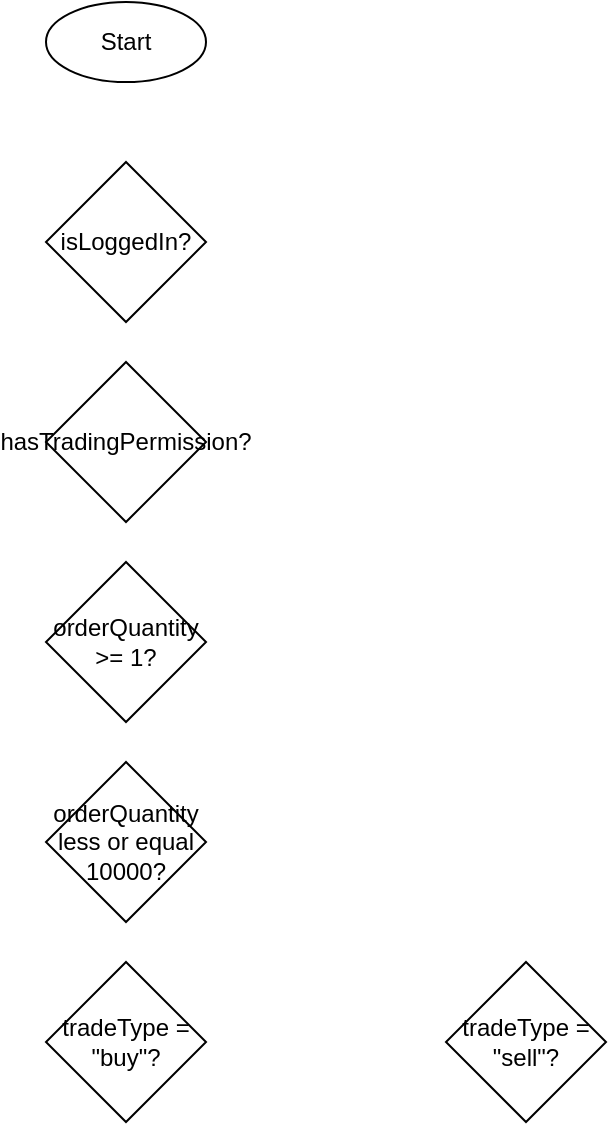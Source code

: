 <mxfile>
  <diagram id="D8sXcglP-9mpBbto9-h7" name="Page-1">
    <mxGraphModel dx="2499" dy="1351" grid="1" gridSize="10" guides="1" tooltips="1" connect="1" arrows="1" fold="1" page="1" pageScale="1" pageWidth="850" pageHeight="1100" math="0" shadow="0">
      <root>
        <mxCell id="0"/>
        <mxCell id="1" parent="0"/>
        <mxCell id="Start" value="Start" style="ellipse;whiteSpace=wrap;html=1;" vertex="1" parent="1">
          <mxGeometry x="400" y="40" width="80" height="40" as="geometry"/>
        </mxCell>
        <mxCell id="1.1" value="isLoggedIn?" style="rhombus;whiteSpace=wrap;html=1;" vertex="1" parent="1">
          <mxGeometry x="400" y="120" width="80" height="80" as="geometry"/>
        </mxCell>
        <mxCell id="1.2" value="hasTradingPermission?" style="rhombus;whiteSpace=wrap;html=1;" vertex="1" parent="1">
          <mxGeometry x="400" y="220" width="80" height="80" as="geometry"/>
        </mxCell>
        <mxCell id="2.1" value="orderQuantity >= 1?" style="rhombus;whiteSpace=wrap;html=1;" vertex="1" parent="1">
          <mxGeometry x="400" y="320" width="80" height="80" as="geometry"/>
        </mxCell>
        <mxCell id="2.2" value="orderQuantity less or equal 10000?" style="rhombus;whiteSpace=wrap;html=1;" vertex="1" parent="1">
          <mxGeometry x="400" y="420" width="80" height="80" as="geometry"/>
        </mxCell>
        <mxCell id="3.1" value="tradeType = &quot;buy&quot;?" style="rhombus;whiteSpace=wrap;html=1;" vertex="1" parent="1">
          <mxGeometry x="400" y="520" width="80" height="80" as="geometry"/>
        </mxCell>
        <mxCell id="3.2" value="tradeType = &quot;sell&quot;?" style="rhombus;whiteSpace=wrap;html=1;" vertex="1" parent="1">
          <mxGeometry x="600" y="520" width="80" height="80" as="geometry"/>
        </mxCell>
        <mxCell id="4" value="orderQuantity <= availableQuantity?" style="rhombus;whiteSpace=wrap;html=1;" vertex="1" parent="1">
          <mxGeometry x="400" y="620" width="80" height="80" as="geometry"/>
        </mxCell>
        <mxCell id="5" value="balance >= totalCost?" style="rhombus;whiteSpace=wrap;html=1;" vertex="1" parent="1">
          <mxGeometry x="400" y="720" width="80" height="80" as="geometry"/>
        </mxCell>
        <mxCell id="6" value="totalCost >= 1000.0?" style="rhombus;whiteSpace=wrap;html=1;" vertex="1" parent="1">
          <mxGeometry x="400" y="820" width="80" height="80" as="geometry"/>
        </mxCell>
        <mxCell id="7" value="totalValue >= 1000.0?" style="rhombus;whiteSpace=wrap;html=1;" vertex="1" parent="1">
          <mxGeometry x="600" y="620" width="80" height="80" as="geometry"/>
        </mxCell>
        <mxCell id="8" value="Return 1" style="rounded=1;whiteSpace=wrap;html=1;" vertex="1" parent="1">
          <mxGeometry x="400" y="920" width="80" height="40" as="geometry"/>
        </mxCell>
        <mxCell id="9" value="Return 2" style="rounded=1;whiteSpace=wrap;html=1;" vertex="1" parent="1">
          <mxGeometry x="500" y="920" width="80" height="40" as="geometry"/>
        </mxCell>
        <mxCell id="10" value="Return 3" style="rounded=1;whiteSpace=wrap;html=1;" vertex="1" parent="1">
          <mxGeometry x="700" y="720" width="80" height="40" as="geometry"/>
        </mxCell>
        <mxCell id="11" value="Return 4" style="rounded=1;whiteSpace=wrap;html=1;" vertex="1" parent="1">
          <mxGeometry x="300" y="820" width="80" height="40" as="geometry"/>
        </mxCell>
        <mxCell id="12" value="Return 5" style="rounded=1;whiteSpace=wrap;html=1;" vertex="1" parent="1">
          <mxGeometry x="300" y="720" width="80" height="40" as="geometry"/>
        </mxCell>
        <mxCell id="13" value="José Luis García Vara" style="rounded=1;whiteSpace=wrap;html=1;" vertex="1" parent="1">
          <mxGeometry x="200" y="320" width="80" height="40" as="geometry"/>
        </mxCell>
        <mxCell id="End" value="End" style="ellipse;whiteSpace=wrap;html=1;" vertex="1" parent="1">
          <mxGeometry x="400" y="1000" width="80" height="40" as="geometry"/>
        </mxCell>
        <mxCell id="e1" value="" style="edgeStyle=orthogonalEdgeStyle;rounded=0;html=1;jettySize=auto;orthogonalLoop=1;" edge="1" parent="1" source="Start" target="1.1">
          <mxGeometry relative="1" as="geometry"/>
        </mxCell>
        <mxCell id="e2" value="T" style="edgeStyle=orthogonalEdgeStyle;rounded=0;html=1;jettySize=auto;orthogonalLoop=1;" edge="1" parent="1" source="1.1" target="1.2">
          <mxGeometry relative="1" as="geometry"/>
        </mxCell>
        <mxCell id="e3" value="F" style="edgeStyle=orthogonalEdgeStyle;rounded=0;html=1;jettySize=auto;orthogonalLoop=1;" edge="1" parent="1" source="1.1" target="13">
          <mxGeometry relative="1" as="geometry"/>
        </mxCell>
        <mxCell id="e4" value="T" style="edgeStyle=orthogonalEdgeStyle;rounded=0;html=1;jettySize=auto;orthogonalLoop=1;" edge="1" parent="1" source="1.2" target="2.1">
          <mxGeometry relative="1" as="geometry"/>
        </mxCell>
        <mxCell id="e5" value="F" style="edgeStyle=orthogonalEdgeStyle;rounded=0;html=1;jettySize=auto;orthogonalLoop=1;" edge="1" parent="1" source="1.2" target="13">
          <mxGeometry relative="1" as="geometry"/>
        </mxCell>
        <mxCell id="e6" value="T" style="edgeStyle=orthogonalEdgeStyle;rounded=0;html=1;jettySize=auto;orthogonalLoop=1;" edge="1" parent="1" source="2.1" target="2.2">
          <mxGeometry relative="1" as="geometry"/>
        </mxCell>
        <mxCell id="e7" value="F" style="edgeStyle=orthogonalEdgeStyle;rounded=0;html=1;jettySize=auto;orthogonalLoop=1;" edge="1" parent="1" source="2.1" target="10">
          <mxGeometry relative="1" as="geometry"/>
        </mxCell>
        <mxCell id="e8" value="T" style="edgeStyle=orthogonalEdgeStyle;rounded=0;html=1;jettySize=auto;orthogonalLoop=1;" edge="1" parent="1" source="2.2" target="3.1">
          <mxGeometry relative="1" as="geometry"/>
        </mxCell>
        <mxCell id="e9" value="F" style="edgeStyle=orthogonalEdgeStyle;rounded=0;html=1;jettySize=auto;orthogonalLoop=1;" edge="1" parent="1" source="2.2" target="10">
          <mxGeometry relative="1" as="geometry"/>
        </mxCell>
        <mxCell id="e10" value="T" style="edgeStyle=orthogonalEdgeStyle;rounded=0;html=1;jettySize=auto;orthogonalLoop=1;" edge="1" parent="1" source="3.1" target="4">
          <mxGeometry relative="1" as="geometry"/>
        </mxCell>
        <mxCell id="e11" value="F" style="edgeStyle=orthogonalEdgeStyle;rounded=0;html=1;jettySize=auto;orthogonalLoop=1;" edge="1" parent="1" source="3.1" target="3.2">
          <mxGeometry relative="1" as="geometry"/>
        </mxCell>
        <mxCell id="e12" value="T" style="edgeStyle=orthogonalEdgeStyle;rounded=0;html=1;jettySize=auto;orthogonalLoop=1;" edge="1" parent="1" source="3.2" target="7">
          <mxGeometry relative="1" as="geometry"/>
        </mxCell>
        <mxCell id="e13" value="F" style="edgeStyle=orthogonalEdgeStyle;rounded=0;html=1;jettySize=auto;orthogonalLoop=1;" edge="1" parent="1" source="3.2" target="10">
          <mxGeometry relative="1" as="geometry"/>
        </mxCell>
        <mxCell id="e14" value="T" style="edgeStyle=orthogonalEdgeStyle;rounded=0;html=1;jettySize=auto;orthogonalLoop=1;" edge="1" parent="1" source="4" target="5">
          <mxGeometry relative="1" as="geometry"/>
        </mxCell>
        <mxCell id="e15" value="F" style="edgeStyle=orthogonalEdgeStyle;rounded=0;html=1;jettySize=auto;orthogonalLoop=1;" edge="1" parent="1" source="4" target="12">
          <mxGeometry relative="1" as="geometry"/>
        </mxCell>
        <mxCell id="e16" value="T" style="edgeStyle=orthogonalEdgeStyle;rounded=0;html=1;jettySize=auto;orthogonalLoop=1;" edge="1" parent="1" source="5" target="6">
          <mxGeometry relative="1" as="geometry"/>
        </mxCell>
        <mxCell id="e17" value="F" style="edgeStyle=orthogonalEdgeStyle;rounded=0;html=1;jettySize=auto;orthogonalLoop=1;" edge="1" parent="1" source="5" target="11">
          <mxGeometry relative="1" as="geometry"/>
        </mxCell>
        <mxCell id="e18" value="T" style="edgeStyle=orthogonalEdgeStyle;rounded=0;html=1;jettySize=auto;orthogonalLoop=1;" edge="1" parent="1" source="6" target="8">
          <mxGeometry relative="1" as="geometry"/>
        </mxCell>
        <mxCell id="e19" value="F" style="edgeStyle=orthogonalEdgeStyle;rounded=0;html=1;jettySize=auto;orthogonalLoop=1;" edge="1" parent="1" source="6" target="9">
          <mxGeometry relative="1" as="geometry"/>
        </mxCell>
        <mxCell id="e20" value="T" style="edgeStyle=orthogonalEdgeStyle;rounded=0;html=1;jettySize=auto;orthogonalLoop=1;" edge="1" parent="1" source="7" target="8">
          <mxGeometry relative="1" as="geometry"/>
        </mxCell>
        <mxCell id="e21" value="F" style="edgeStyle=orthogonalEdgeStyle;rounded=0;html=1;jettySize=auto;orthogonalLoop=1;" edge="1" parent="1" source="7" target="9">
          <mxGeometry relative="1" as="geometry"/>
        </mxCell>
        <mxCell id="e22" value="" style="edgeStyle=orthogonalEdgeStyle;rounded=0;html=1;jettySize=auto;orthogonalLoop=1;" edge="1" parent="1" source="8" target="End">
          <mxGeometry relative="1" as="geometry"/>
        </mxCell>
        <mxCell id="e23" value="" style="edgeStyle=orthogonalEdgeStyle;rounded=0;html=1;jettySize=auto;orthogonalLoop=1;" edge="1" parent="1" source="9" target="End">
          <mxGeometry relative="1" as="geometry"/>
        </mxCell>
        <mxCell id="e24" value="" style="edgeStyle=orthogonalEdgeStyle;rounded=0;html=1;jettySize=auto;orthogonalLoop=1;" edge="1" parent="1" source="10" target="End">
          <mxGeometry relative="1" as="geometry"/>
        </mxCell>
        <mxCell id="e25" value="" style="edgeStyle=orthogonalEdgeStyle;rounded=0;html=1;jettySize=auto;orthogonalLoop=1;" edge="1" parent="1" source="11" target="End">
          <mxGeometry relative="1" as="geometry"/>
        </mxCell>
        <mxCell id="e26" value="" style="edgeStyle=orthogonalEdgeStyle;rounded=0;html=1;jettySize=auto;orthogonalLoop=1;" edge="1" parent="1" source="12" target="End">
          <mxGeometry relative="1" as="geometry"/>
        </mxCell>
        <mxCell id="e27" value="" style="edgeStyle=orthogonalEdgeStyle;rounded=0;html=1;jettySize=auto;orthogonalLoop=1;" edge="1" parent="1" source="13" target="End">
          <mxGeometry relative="1" as="geometry"/>
        </mxCell>
      </root>
    </mxGraphModel>
  </diagram>
</mxfile>
